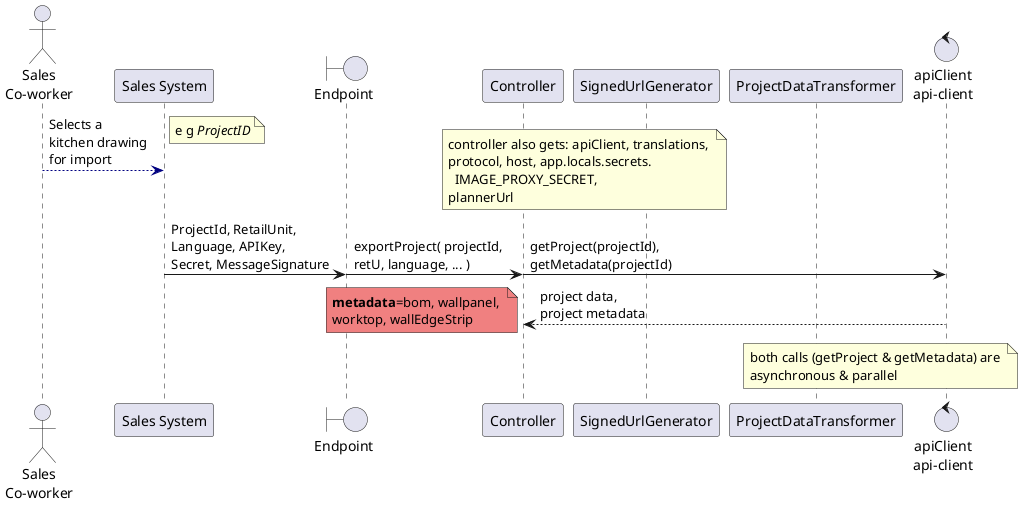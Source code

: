 {
  "sha1": "bh3o5xovu7v9e77siasg91bohiy4oqh",
  "insertion": {
    "when": "2024-05-30T20:48:22.086Z",
    "url": "https://forum.plantuml.net/10099/teoz-%26-note-over-a-b-does-not-work-vs-%26-note-over-a-does-work",
    "user": "plantuml@gmail.com"
  }
}
@startuml
!pragma teoz true


actor "Sales\nCo-worker" as user
participant "Sales System" as som
boundary "Endpoint" as endpointA
participant "Controller" as controller

participant "SignedUrlGenerator" as urlGen
participant "ProjectDataTransformer" as projectDataTransformer
control "apiClient\napi-client" as apiClient

' ---- FLOW  -----------
user -[#navy]-> som: Selects a \nkitchen drawing\nfor import
note right: e g //ProjectID//

' & note over controller works. & over two participants does not.
& note over controller, urlGen
controller also gets: apiClient, translations, 
protocol, host, app.locals.secrets.
  IMAGE_PROXY_SECRET, 
plannerUrl
end note


som -> endpointA: ProjectId, RetailUnit, \nLanguage, APIKey, \nSecret, MessageSignature
& endpointA -> controller: exportProject( projectId, \nretU, language, ... )
& controller -> apiClient: getProject(projectId),\ngetMetadata(projectId)
apiClient --> controller: project data,\nproject metadata
note left #LightCoral: **metadata**=bom, wallpanel, \nworktop, wallEdgeStrip
note over projectDataTransformer, apiClient
both calls (getProject & getMetadata) are 
asynchronous & parallel
end note
@enduml
